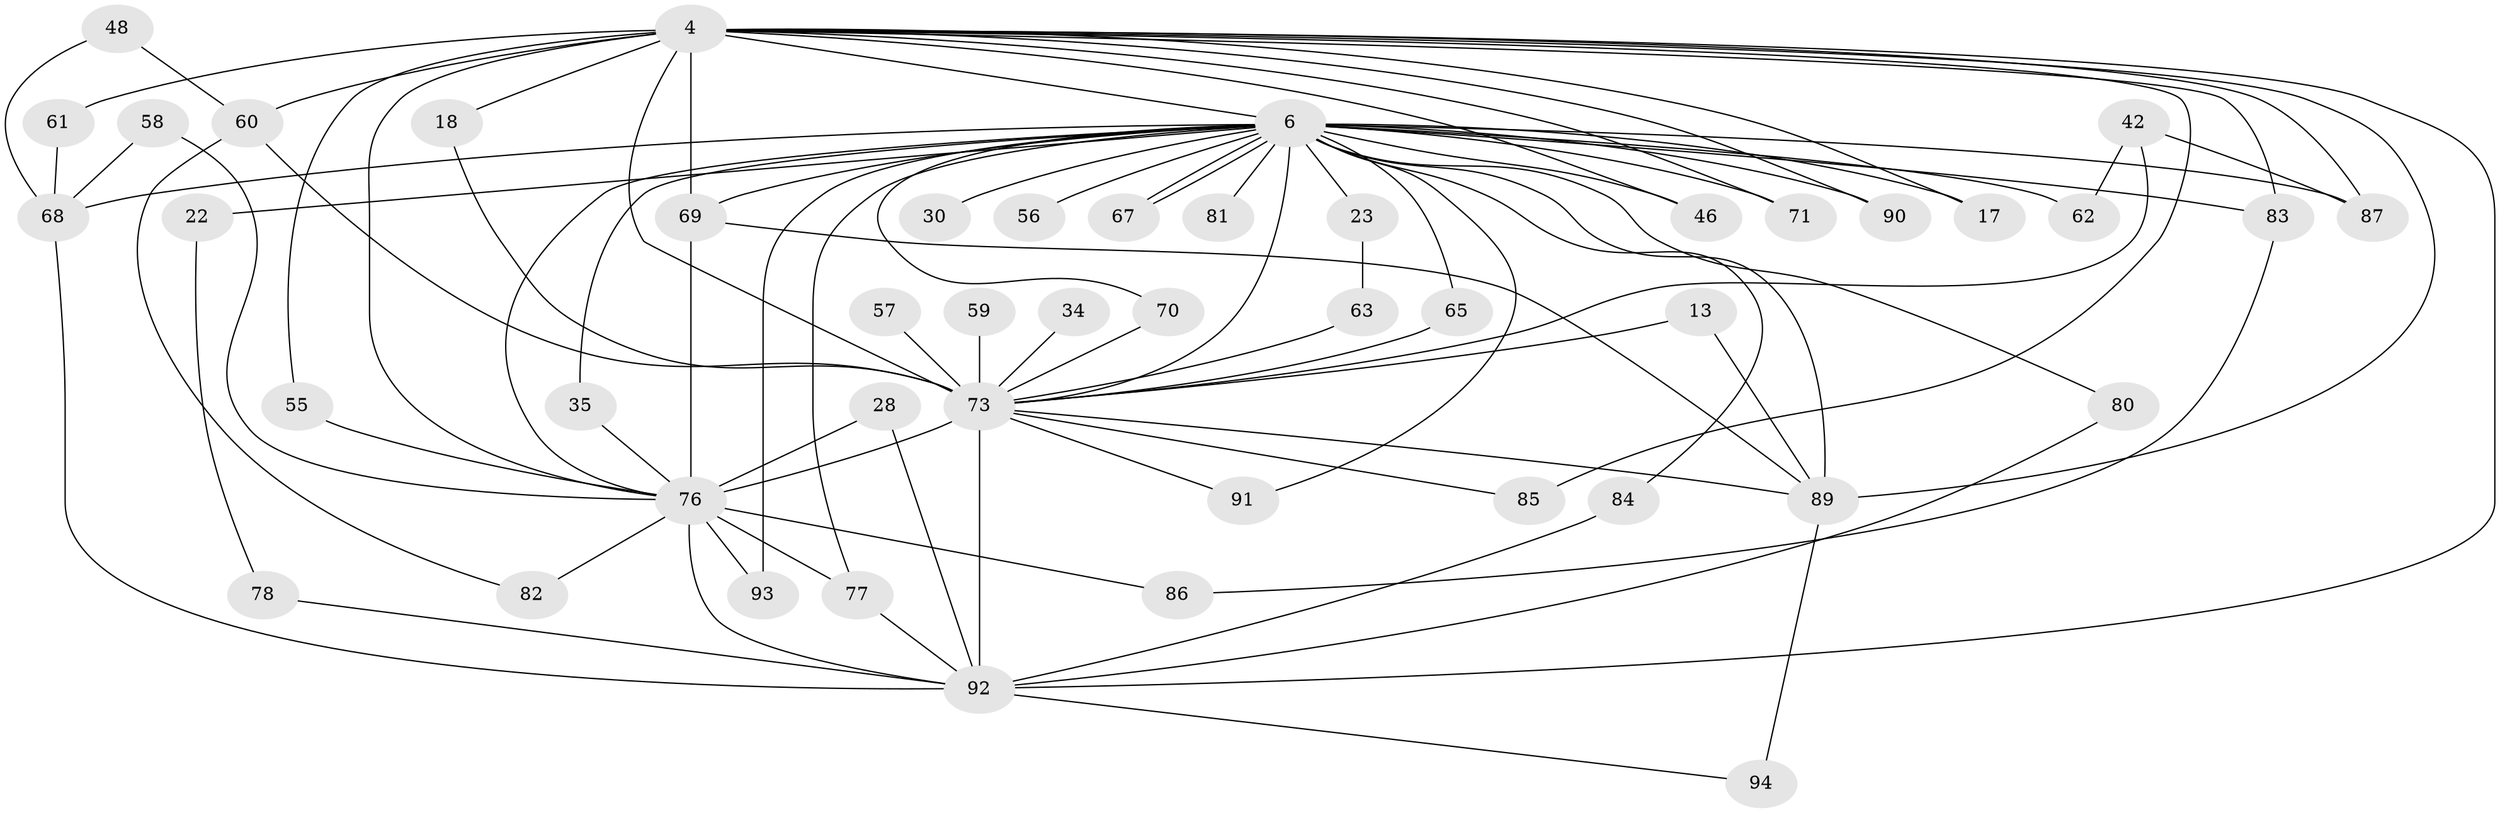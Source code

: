 // original degree distribution, {27: 0.010638297872340425, 17: 0.02127659574468085, 16: 0.010638297872340425, 20: 0.010638297872340425, 34: 0.010638297872340425, 26: 0.010638297872340425, 13: 0.02127659574468085, 15: 0.010638297872340425, 4: 0.06382978723404255, 3: 0.22340425531914893, 10: 0.010638297872340425, 5: 0.05319148936170213, 2: 0.5319148936170213, 6: 0.010638297872340425}
// Generated by graph-tools (version 1.1) at 2025/44/03/09/25 04:44:21]
// undirected, 47 vertices, 89 edges
graph export_dot {
graph [start="1"]
  node [color=gray90,style=filled];
  4 [super="+1"];
  6 [super="+5"];
  13;
  17;
  18;
  22;
  23;
  28;
  30;
  34;
  35;
  42;
  46;
  48;
  55;
  56 [super="+20"];
  57;
  58;
  59;
  60 [super="+47"];
  61;
  62 [super="+53"];
  63;
  65;
  67;
  68 [super="+41"];
  69 [super="+11+52"];
  70;
  71;
  73 [super="+51+3+8+40"];
  76 [super="+12+29+10"];
  77 [super="+49"];
  78;
  80;
  81;
  82;
  83 [super="+64"];
  84;
  85 [super="+54"];
  86;
  87 [super="+39"];
  89 [super="+44+79+75"];
  90;
  91;
  92 [super="+16+88+26+74"];
  93;
  94;
  4 -- 6 [weight=4];
  4 -- 17;
  4 -- 61;
  4 -- 73 [weight=11];
  4 -- 90;
  4 -- 92 [weight=4];
  4 -- 69 [weight=4];
  4 -- 87;
  4 -- 71;
  4 -- 18;
  4 -- 83;
  4 -- 85 [weight=2];
  4 -- 46;
  4 -- 55;
  4 -- 60 [weight=3];
  4 -- 76 [weight=5];
  4 -- 89 [weight=3];
  6 -- 22 [weight=2];
  6 -- 23 [weight=2];
  6 -- 30 [weight=2];
  6 -- 35;
  6 -- 65;
  6 -- 67;
  6 -- 67;
  6 -- 68 [weight=3];
  6 -- 71;
  6 -- 87 [weight=3];
  6 -- 56 [weight=3];
  6 -- 70;
  6 -- 80;
  6 -- 17;
  6 -- 81;
  6 -- 83 [weight=3];
  6 -- 84;
  6 -- 90;
  6 -- 91;
  6 -- 93;
  6 -- 46;
  6 -- 62 [weight=2];
  6 -- 89 [weight=3];
  6 -- 77;
  6 -- 73 [weight=10];
  6 -- 76 [weight=4];
  6 -- 69;
  13 -- 73 [weight=2];
  13 -- 89;
  18 -- 73;
  22 -- 78;
  23 -- 63;
  28 -- 92;
  28 -- 76;
  34 -- 73 [weight=2];
  35 -- 76;
  42 -- 62;
  42 -- 87;
  42 -- 73;
  48 -- 60;
  48 -- 68;
  55 -- 76;
  57 -- 73 [weight=2];
  58 -- 68;
  58 -- 76;
  59 -- 73 [weight=2];
  60 -- 82;
  60 -- 73;
  61 -- 68;
  63 -- 73;
  65 -- 73;
  68 -- 92;
  69 -- 89;
  69 -- 76;
  70 -- 73;
  73 -- 85;
  73 -- 91;
  73 -- 76 [weight=13];
  73 -- 89 [weight=2];
  73 -- 92 [weight=3];
  76 -- 77;
  76 -- 82;
  76 -- 86;
  76 -- 92;
  76 -- 93;
  77 -- 92;
  78 -- 92;
  80 -- 92;
  83 -- 86;
  84 -- 92;
  89 -- 94;
  92 -- 94;
}
